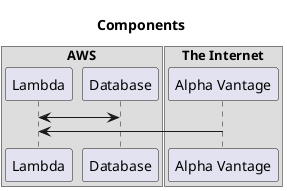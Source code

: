 @startuml

title Components
box "AWS"
    participant Lambda
    participant Database as DB
end box

box "The Internet"
participant "Alpha Vantage" as AV
end box
Lambda <-> DB
Lambda <- AV

@enduml